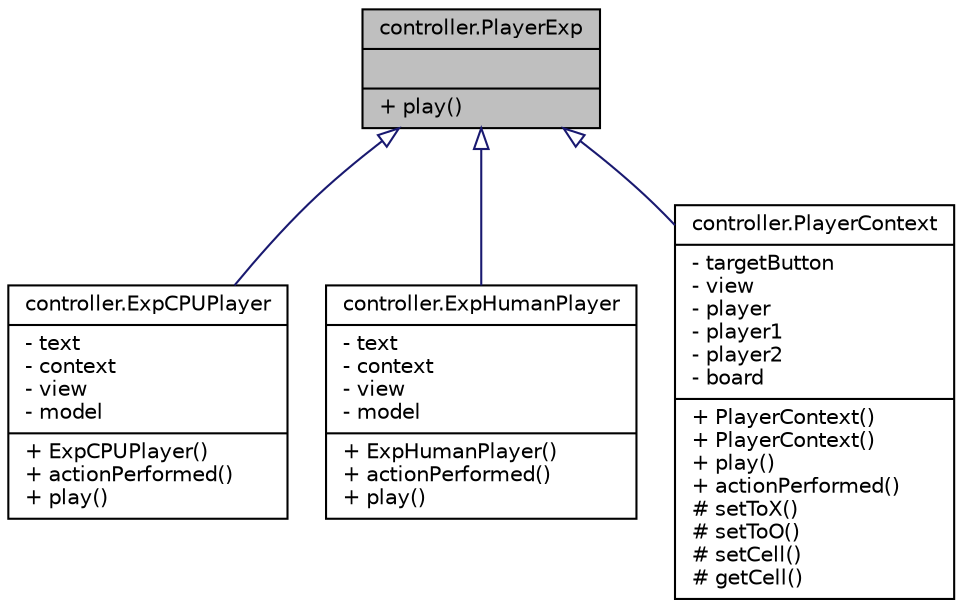 digraph "controller.PlayerExp"
{
  edge [fontname="Helvetica",fontsize="10",labelfontname="Helvetica",labelfontsize="10"];
  node [fontname="Helvetica",fontsize="10",shape=record];
  Node1 [label="{controller.PlayerExp\n||+ play()\l}",height=0.2,width=0.4,color="black", fillcolor="grey75", style="filled" fontcolor="black"];
  Node1 -> Node2 [dir="back",color="midnightblue",fontsize="10",style="solid",arrowtail="onormal",fontname="Helvetica"];
  Node2 [label="{controller.ExpCPUPlayer\n|- text\l- context\l- view\l- model\l|+ ExpCPUPlayer()\l+ actionPerformed()\l+ play()\l}",height=0.2,width=0.4,color="black", fillcolor="white", style="filled",URL="$classcontroller_1_1_exp_c_p_u_player.html"];
  Node1 -> Node3 [dir="back",color="midnightblue",fontsize="10",style="solid",arrowtail="onormal",fontname="Helvetica"];
  Node3 [label="{controller.ExpHumanPlayer\n|- text\l- context\l- view\l- model\l|+ ExpHumanPlayer()\l+ actionPerformed()\l+ play()\l}",height=0.2,width=0.4,color="black", fillcolor="white", style="filled",URL="$classcontroller_1_1_exp_human_player.html"];
  Node1 -> Node4 [dir="back",color="midnightblue",fontsize="10",style="solid",arrowtail="onormal",fontname="Helvetica"];
  Node4 [label="{controller.PlayerContext\n|- targetButton\l- view\l- player\l- player1\l- player2\l- board\l|+ PlayerContext()\l+ PlayerContext()\l+ play()\l+ actionPerformed()\l# setToX()\l# setToO()\l# setCell()\l# getCell()\l}",height=0.2,width=0.4,color="black", fillcolor="white", style="filled",URL="$classcontroller_1_1_player_context.html"];
}
